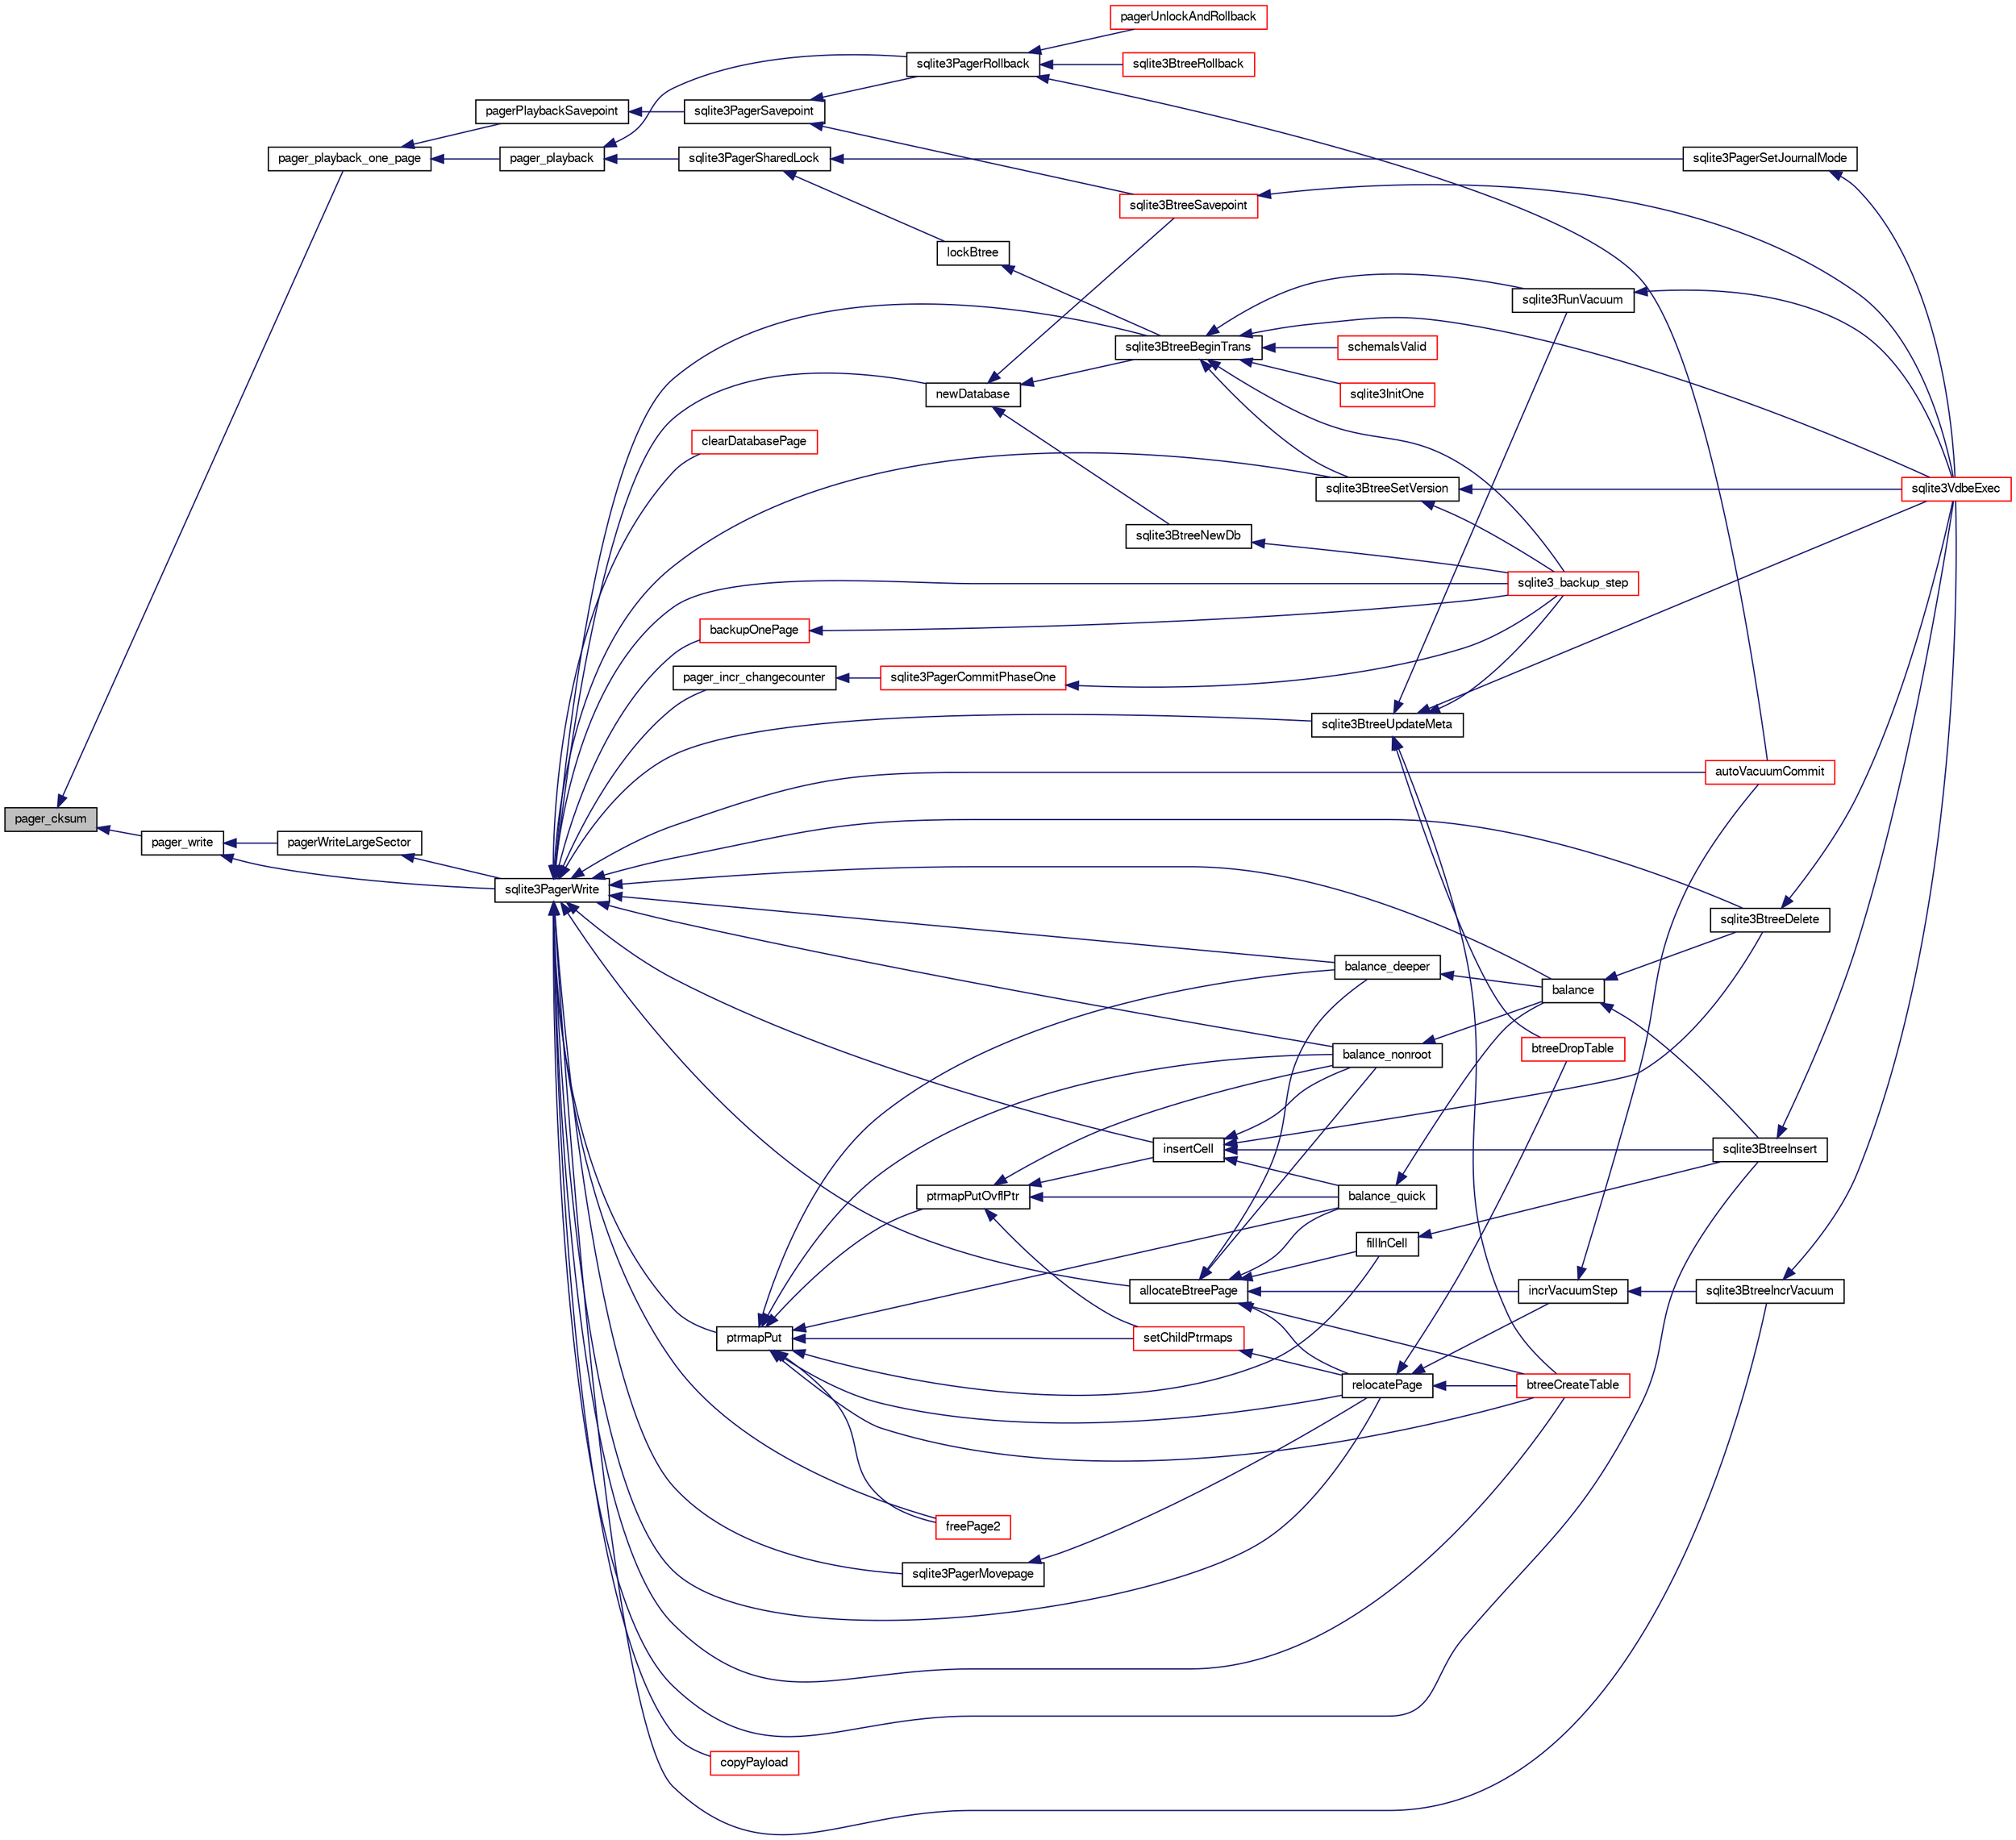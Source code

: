 digraph "pager_cksum"
{
  edge [fontname="FreeSans",fontsize="10",labelfontname="FreeSans",labelfontsize="10"];
  node [fontname="FreeSans",fontsize="10",shape=record];
  rankdir="LR";
  Node190252 [label="pager_cksum",height=0.2,width=0.4,color="black", fillcolor="grey75", style="filled", fontcolor="black"];
  Node190252 -> Node190253 [dir="back",color="midnightblue",fontsize="10",style="solid",fontname="FreeSans"];
  Node190253 [label="pager_playback_one_page",height=0.2,width=0.4,color="black", fillcolor="white", style="filled",URL="$sqlite3_8c.html#adfca1dee9939482792fe2b4ed982d00e"];
  Node190253 -> Node190254 [dir="back",color="midnightblue",fontsize="10",style="solid",fontname="FreeSans"];
  Node190254 [label="pager_playback",height=0.2,width=0.4,color="black", fillcolor="white", style="filled",URL="$sqlite3_8c.html#a9d9a750a9fc76eb4b668c8a16b164a65"];
  Node190254 -> Node190255 [dir="back",color="midnightblue",fontsize="10",style="solid",fontname="FreeSans"];
  Node190255 [label="sqlite3PagerSharedLock",height=0.2,width=0.4,color="black", fillcolor="white", style="filled",URL="$sqlite3_8c.html#a58c197b629fb6eaacf96c7add57c70df"];
  Node190255 -> Node190256 [dir="back",color="midnightblue",fontsize="10",style="solid",fontname="FreeSans"];
  Node190256 [label="sqlite3PagerSetJournalMode",height=0.2,width=0.4,color="black", fillcolor="white", style="filled",URL="$sqlite3_8c.html#afb929a0a4553cda84de16180ddbd09f7"];
  Node190256 -> Node190257 [dir="back",color="midnightblue",fontsize="10",style="solid",fontname="FreeSans"];
  Node190257 [label="sqlite3VdbeExec",height=0.2,width=0.4,color="red", fillcolor="white", style="filled",URL="$sqlite3_8c.html#a8ce40a614bdc56719c4d642b1e4dfb21"];
  Node190255 -> Node190518 [dir="back",color="midnightblue",fontsize="10",style="solid",fontname="FreeSans"];
  Node190518 [label="lockBtree",height=0.2,width=0.4,color="black", fillcolor="white", style="filled",URL="$sqlite3_8c.html#a5b808194d3178be15705a420265cee9d"];
  Node190518 -> Node190519 [dir="back",color="midnightblue",fontsize="10",style="solid",fontname="FreeSans"];
  Node190519 [label="sqlite3BtreeBeginTrans",height=0.2,width=0.4,color="black", fillcolor="white", style="filled",URL="$sqlite3_8c.html#a52d6706df15c67c22aa7d0e290c16bf5"];
  Node190519 -> Node190520 [dir="back",color="midnightblue",fontsize="10",style="solid",fontname="FreeSans"];
  Node190520 [label="sqlite3BtreeSetVersion",height=0.2,width=0.4,color="black", fillcolor="white", style="filled",URL="$sqlite3_8c.html#a2db3061b5c557699a47415ca0342ba01"];
  Node190520 -> Node190470 [dir="back",color="midnightblue",fontsize="10",style="solid",fontname="FreeSans"];
  Node190470 [label="sqlite3_backup_step",height=0.2,width=0.4,color="red", fillcolor="white", style="filled",URL="$sqlite3_8h.html#a1699b75e98d082eebc465a9e64c35269"];
  Node190520 -> Node190257 [dir="back",color="midnightblue",fontsize="10",style="solid",fontname="FreeSans"];
  Node190519 -> Node190470 [dir="back",color="midnightblue",fontsize="10",style="solid",fontname="FreeSans"];
  Node190519 -> Node190257 [dir="back",color="midnightblue",fontsize="10",style="solid",fontname="FreeSans"];
  Node190519 -> Node190283 [dir="back",color="midnightblue",fontsize="10",style="solid",fontname="FreeSans"];
  Node190283 [label="sqlite3InitOne",height=0.2,width=0.4,color="red", fillcolor="white", style="filled",URL="$sqlite3_8c.html#ac4318b25df65269906b0379251fe9b85"];
  Node190519 -> Node190468 [dir="back",color="midnightblue",fontsize="10",style="solid",fontname="FreeSans"];
  Node190468 [label="schemaIsValid",height=0.2,width=0.4,color="red", fillcolor="white", style="filled",URL="$sqlite3_8c.html#a7c466fe28e7ca6f46b8bf72c46d9738d"];
  Node190519 -> Node190443 [dir="back",color="midnightblue",fontsize="10",style="solid",fontname="FreeSans"];
  Node190443 [label="sqlite3RunVacuum",height=0.2,width=0.4,color="black", fillcolor="white", style="filled",URL="$sqlite3_8c.html#a5e83ddc7b3e7e8e79ad5d1fc92de1d2f"];
  Node190443 -> Node190257 [dir="back",color="midnightblue",fontsize="10",style="solid",fontname="FreeSans"];
  Node190254 -> Node190521 [dir="back",color="midnightblue",fontsize="10",style="solid",fontname="FreeSans"];
  Node190521 [label="sqlite3PagerRollback",height=0.2,width=0.4,color="black", fillcolor="white", style="filled",URL="$sqlite3_8c.html#afdd2ecbb97b7a716892ff6bd10c7dfd0"];
  Node190521 -> Node190522 [dir="back",color="midnightblue",fontsize="10",style="solid",fontname="FreeSans"];
  Node190522 [label="pagerUnlockAndRollback",height=0.2,width=0.4,color="red", fillcolor="white", style="filled",URL="$sqlite3_8c.html#a02d96b7bf62c3b13ba905d168914518c"];
  Node190521 -> Node190570 [dir="back",color="midnightblue",fontsize="10",style="solid",fontname="FreeSans"];
  Node190570 [label="autoVacuumCommit",height=0.2,width=0.4,color="red", fillcolor="white", style="filled",URL="$sqlite3_8c.html#a809d22c6311135ae3048adf41febaef0"];
  Node190521 -> Node190576 [dir="back",color="midnightblue",fontsize="10",style="solid",fontname="FreeSans"];
  Node190576 [label="sqlite3BtreeRollback",height=0.2,width=0.4,color="red", fillcolor="white", style="filled",URL="$sqlite3_8c.html#a317473acdafdd688385c8954f09de186"];
  Node190253 -> Node190603 [dir="back",color="midnightblue",fontsize="10",style="solid",fontname="FreeSans"];
  Node190603 [label="pagerPlaybackSavepoint",height=0.2,width=0.4,color="black", fillcolor="white", style="filled",URL="$sqlite3_8c.html#aedf76c3b6661c4244cc3e2c5464fd12e"];
  Node190603 -> Node190604 [dir="back",color="midnightblue",fontsize="10",style="solid",fontname="FreeSans"];
  Node190604 [label="sqlite3PagerSavepoint",height=0.2,width=0.4,color="black", fillcolor="white", style="filled",URL="$sqlite3_8c.html#a8b5f1920b6a8b564a47e243868f2c8d4"];
  Node190604 -> Node190521 [dir="back",color="midnightblue",fontsize="10",style="solid",fontname="FreeSans"];
  Node190604 -> Node190605 [dir="back",color="midnightblue",fontsize="10",style="solid",fontname="FreeSans"];
  Node190605 [label="sqlite3BtreeSavepoint",height=0.2,width=0.4,color="red", fillcolor="white", style="filled",URL="$sqlite3_8c.html#a4580edf7e5192abf64317a3931972115"];
  Node190605 -> Node190257 [dir="back",color="midnightblue",fontsize="10",style="solid",fontname="FreeSans"];
  Node190252 -> Node190639 [dir="back",color="midnightblue",fontsize="10",style="solid",fontname="FreeSans"];
  Node190639 [label="pager_write",height=0.2,width=0.4,color="black", fillcolor="white", style="filled",URL="$sqlite3_8c.html#aa5dbf1a9dcccf0aa140b04b81325517f"];
  Node190639 -> Node190624 [dir="back",color="midnightblue",fontsize="10",style="solid",fontname="FreeSans"];
  Node190624 [label="pagerWriteLargeSector",height=0.2,width=0.4,color="black", fillcolor="white", style="filled",URL="$sqlite3_8c.html#a06334f0cc1c2dc95ffe29c2359928b92"];
  Node190624 -> Node190625 [dir="back",color="midnightblue",fontsize="10",style="solid",fontname="FreeSans"];
  Node190625 [label="sqlite3PagerWrite",height=0.2,width=0.4,color="black", fillcolor="white", style="filled",URL="$sqlite3_8c.html#ad4b8aee028ee99575b0748b299e04ed0"];
  Node190625 -> Node190608 [dir="back",color="midnightblue",fontsize="10",style="solid",fontname="FreeSans"];
  Node190608 [label="pager_incr_changecounter",height=0.2,width=0.4,color="black", fillcolor="white", style="filled",URL="$sqlite3_8c.html#add9f57a131d488bb6fc49dedc5a4df81"];
  Node190608 -> Node190609 [dir="back",color="midnightblue",fontsize="10",style="solid",fontname="FreeSans"];
  Node190609 [label="sqlite3PagerCommitPhaseOne",height=0.2,width=0.4,color="red", fillcolor="white", style="filled",URL="$sqlite3_8c.html#a2baf986bff9120486e9acc5951494ea7"];
  Node190609 -> Node190470 [dir="back",color="midnightblue",fontsize="10",style="solid",fontname="FreeSans"];
  Node190625 -> Node190626 [dir="back",color="midnightblue",fontsize="10",style="solid",fontname="FreeSans"];
  Node190626 [label="sqlite3PagerMovepage",height=0.2,width=0.4,color="black", fillcolor="white", style="filled",URL="$sqlite3_8c.html#a8cdedc7a185709301f12c4d7b305aa1e"];
  Node190626 -> Node190567 [dir="back",color="midnightblue",fontsize="10",style="solid",fontname="FreeSans"];
  Node190567 [label="relocatePage",height=0.2,width=0.4,color="black", fillcolor="white", style="filled",URL="$sqlite3_8c.html#af8fb5934ff87b02845c89350c57fd2bc"];
  Node190567 -> Node190568 [dir="back",color="midnightblue",fontsize="10",style="solid",fontname="FreeSans"];
  Node190568 [label="incrVacuumStep",height=0.2,width=0.4,color="black", fillcolor="white", style="filled",URL="$sqlite3_8c.html#a68a85130a567f1700dc0907ec9227892"];
  Node190568 -> Node190569 [dir="back",color="midnightblue",fontsize="10",style="solid",fontname="FreeSans"];
  Node190569 [label="sqlite3BtreeIncrVacuum",height=0.2,width=0.4,color="black", fillcolor="white", style="filled",URL="$sqlite3_8c.html#a0b4c98acfd785fc6d5dc5c3237030318"];
  Node190569 -> Node190257 [dir="back",color="midnightblue",fontsize="10",style="solid",fontname="FreeSans"];
  Node190568 -> Node190570 [dir="back",color="midnightblue",fontsize="10",style="solid",fontname="FreeSans"];
  Node190567 -> Node190574 [dir="back",color="midnightblue",fontsize="10",style="solid",fontname="FreeSans"];
  Node190574 [label="btreeCreateTable",height=0.2,width=0.4,color="red", fillcolor="white", style="filled",URL="$sqlite3_8c.html#a48e09eaac366a6b585edd02553872954"];
  Node190567 -> Node190565 [dir="back",color="midnightblue",fontsize="10",style="solid",fontname="FreeSans"];
  Node190565 [label="btreeDropTable",height=0.2,width=0.4,color="red", fillcolor="white", style="filled",URL="$sqlite3_8c.html#abba4061ea34842db278e91f537d2c2ff"];
  Node190625 -> Node190610 [dir="back",color="midnightblue",fontsize="10",style="solid",fontname="FreeSans"];
  Node190610 [label="ptrmapPut",height=0.2,width=0.4,color="black", fillcolor="white", style="filled",URL="$sqlite3_8c.html#ac16fbe55892f29324ac5d09957374ed0"];
  Node190610 -> Node190611 [dir="back",color="midnightblue",fontsize="10",style="solid",fontname="FreeSans"];
  Node190611 [label="ptrmapPutOvflPtr",height=0.2,width=0.4,color="black", fillcolor="white", style="filled",URL="$sqlite3_8c.html#a5b7cb112db531e0498aaddcbadb4985b"];
  Node190611 -> Node190612 [dir="back",color="midnightblue",fontsize="10",style="solid",fontname="FreeSans"];
  Node190612 [label="setChildPtrmaps",height=0.2,width=0.4,color="red", fillcolor="white", style="filled",URL="$sqlite3_8c.html#adf2ff6d11495ca47f88ace93f5be9d91"];
  Node190612 -> Node190567 [dir="back",color="midnightblue",fontsize="10",style="solid",fontname="FreeSans"];
  Node190611 -> Node190614 [dir="back",color="midnightblue",fontsize="10",style="solid",fontname="FreeSans"];
  Node190614 [label="insertCell",height=0.2,width=0.4,color="black", fillcolor="white", style="filled",URL="$sqlite3_8c.html#a16d3a955fe59894c541d500ddf92d7c0"];
  Node190614 -> Node190591 [dir="back",color="midnightblue",fontsize="10",style="solid",fontname="FreeSans"];
  Node190591 [label="balance_quick",height=0.2,width=0.4,color="black", fillcolor="white", style="filled",URL="$sqlite3_8c.html#a92f1869a02b8b9196e5ea7ed2e61c328"];
  Node190591 -> Node190561 [dir="back",color="midnightblue",fontsize="10",style="solid",fontname="FreeSans"];
  Node190561 [label="balance",height=0.2,width=0.4,color="black", fillcolor="white", style="filled",URL="$sqlite3_8c.html#a173f7c872fb68ccd3a20440d640b66c7"];
  Node190561 -> Node190546 [dir="back",color="midnightblue",fontsize="10",style="solid",fontname="FreeSans"];
  Node190546 [label="sqlite3BtreeInsert",height=0.2,width=0.4,color="black", fillcolor="white", style="filled",URL="$sqlite3_8c.html#aa6c6b68ed28d38984e5fa329794d7f02"];
  Node190546 -> Node190257 [dir="back",color="midnightblue",fontsize="10",style="solid",fontname="FreeSans"];
  Node190561 -> Node190549 [dir="back",color="midnightblue",fontsize="10",style="solid",fontname="FreeSans"];
  Node190549 [label="sqlite3BtreeDelete",height=0.2,width=0.4,color="black", fillcolor="white", style="filled",URL="$sqlite3_8c.html#a65c40cd7ec987dbd25392a180f388fe7"];
  Node190549 -> Node190257 [dir="back",color="midnightblue",fontsize="10",style="solid",fontname="FreeSans"];
  Node190614 -> Node190560 [dir="back",color="midnightblue",fontsize="10",style="solid",fontname="FreeSans"];
  Node190560 [label="balance_nonroot",height=0.2,width=0.4,color="black", fillcolor="white", style="filled",URL="$sqlite3_8c.html#a513ba5c0beb3462a4b60064469f1539d"];
  Node190560 -> Node190561 [dir="back",color="midnightblue",fontsize="10",style="solid",fontname="FreeSans"];
  Node190614 -> Node190546 [dir="back",color="midnightblue",fontsize="10",style="solid",fontname="FreeSans"];
  Node190614 -> Node190549 [dir="back",color="midnightblue",fontsize="10",style="solid",fontname="FreeSans"];
  Node190611 -> Node190591 [dir="back",color="midnightblue",fontsize="10",style="solid",fontname="FreeSans"];
  Node190611 -> Node190560 [dir="back",color="midnightblue",fontsize="10",style="solid",fontname="FreeSans"];
  Node190610 -> Node190612 [dir="back",color="midnightblue",fontsize="10",style="solid",fontname="FreeSans"];
  Node190610 -> Node190567 [dir="back",color="midnightblue",fontsize="10",style="solid",fontname="FreeSans"];
  Node190610 -> Node190593 [dir="back",color="midnightblue",fontsize="10",style="solid",fontname="FreeSans"];
  Node190593 [label="freePage2",height=0.2,width=0.4,color="red", fillcolor="white", style="filled",URL="$sqlite3_8c.html#a625a2c2bdaf95cdb3a7cb945201f7efb"];
  Node190610 -> Node190590 [dir="back",color="midnightblue",fontsize="10",style="solid",fontname="FreeSans"];
  Node190590 [label="fillInCell",height=0.2,width=0.4,color="black", fillcolor="white", style="filled",URL="$sqlite3_8c.html#ab66a77004cf93954f2aae7e52a4e51a7"];
  Node190590 -> Node190546 [dir="back",color="midnightblue",fontsize="10",style="solid",fontname="FreeSans"];
  Node190610 -> Node190591 [dir="back",color="midnightblue",fontsize="10",style="solid",fontname="FreeSans"];
  Node190610 -> Node190560 [dir="back",color="midnightblue",fontsize="10",style="solid",fontname="FreeSans"];
  Node190610 -> Node190592 [dir="back",color="midnightblue",fontsize="10",style="solid",fontname="FreeSans"];
  Node190592 [label="balance_deeper",height=0.2,width=0.4,color="black", fillcolor="white", style="filled",URL="$sqlite3_8c.html#af8eafba12a6ebc987cf6ae89f4cce1a8"];
  Node190592 -> Node190561 [dir="back",color="midnightblue",fontsize="10",style="solid",fontname="FreeSans"];
  Node190610 -> Node190574 [dir="back",color="midnightblue",fontsize="10",style="solid",fontname="FreeSans"];
  Node190625 -> Node190627 [dir="back",color="midnightblue",fontsize="10",style="solid",fontname="FreeSans"];
  Node190627 [label="newDatabase",height=0.2,width=0.4,color="black", fillcolor="white", style="filled",URL="$sqlite3_8c.html#a974c792d17dab330807b588197cae229"];
  Node190627 -> Node190628 [dir="back",color="midnightblue",fontsize="10",style="solid",fontname="FreeSans"];
  Node190628 [label="sqlite3BtreeNewDb",height=0.2,width=0.4,color="black", fillcolor="white", style="filled",URL="$sqlite3_8c.html#a08d2026f82b067753a698376c12c0324"];
  Node190628 -> Node190470 [dir="back",color="midnightblue",fontsize="10",style="solid",fontname="FreeSans"];
  Node190627 -> Node190519 [dir="back",color="midnightblue",fontsize="10",style="solid",fontname="FreeSans"];
  Node190627 -> Node190605 [dir="back",color="midnightblue",fontsize="10",style="solid",fontname="FreeSans"];
  Node190625 -> Node190519 [dir="back",color="midnightblue",fontsize="10",style="solid",fontname="FreeSans"];
  Node190625 -> Node190567 [dir="back",color="midnightblue",fontsize="10",style="solid",fontname="FreeSans"];
  Node190625 -> Node190569 [dir="back",color="midnightblue",fontsize="10",style="solid",fontname="FreeSans"];
  Node190625 -> Node190570 [dir="back",color="midnightblue",fontsize="10",style="solid",fontname="FreeSans"];
  Node190625 -> Node190629 [dir="back",color="midnightblue",fontsize="10",style="solid",fontname="FreeSans"];
  Node190629 [label="copyPayload",height=0.2,width=0.4,color="red", fillcolor="white", style="filled",URL="$sqlite3_8c.html#aedb2ad4326779a68bc8e012570bda430"];
  Node190625 -> Node190589 [dir="back",color="midnightblue",fontsize="10",style="solid",fontname="FreeSans"];
  Node190589 [label="allocateBtreePage",height=0.2,width=0.4,color="black", fillcolor="white", style="filled",URL="$sqlite3_8c.html#ae84ce1103eabfe9455a6a59e6cec4a33"];
  Node190589 -> Node190567 [dir="back",color="midnightblue",fontsize="10",style="solid",fontname="FreeSans"];
  Node190589 -> Node190568 [dir="back",color="midnightblue",fontsize="10",style="solid",fontname="FreeSans"];
  Node190589 -> Node190590 [dir="back",color="midnightblue",fontsize="10",style="solid",fontname="FreeSans"];
  Node190589 -> Node190591 [dir="back",color="midnightblue",fontsize="10",style="solid",fontname="FreeSans"];
  Node190589 -> Node190560 [dir="back",color="midnightblue",fontsize="10",style="solid",fontname="FreeSans"];
  Node190589 -> Node190592 [dir="back",color="midnightblue",fontsize="10",style="solid",fontname="FreeSans"];
  Node190589 -> Node190574 [dir="back",color="midnightblue",fontsize="10",style="solid",fontname="FreeSans"];
  Node190625 -> Node190593 [dir="back",color="midnightblue",fontsize="10",style="solid",fontname="FreeSans"];
  Node190625 -> Node190614 [dir="back",color="midnightblue",fontsize="10",style="solid",fontname="FreeSans"];
  Node190625 -> Node190560 [dir="back",color="midnightblue",fontsize="10",style="solid",fontname="FreeSans"];
  Node190625 -> Node190592 [dir="back",color="midnightblue",fontsize="10",style="solid",fontname="FreeSans"];
  Node190625 -> Node190561 [dir="back",color="midnightblue",fontsize="10",style="solid",fontname="FreeSans"];
  Node190625 -> Node190546 [dir="back",color="midnightblue",fontsize="10",style="solid",fontname="FreeSans"];
  Node190625 -> Node190549 [dir="back",color="midnightblue",fontsize="10",style="solid",fontname="FreeSans"];
  Node190625 -> Node190574 [dir="back",color="midnightblue",fontsize="10",style="solid",fontname="FreeSans"];
  Node190625 -> Node190562 [dir="back",color="midnightblue",fontsize="10",style="solid",fontname="FreeSans"];
  Node190562 [label="clearDatabasePage",height=0.2,width=0.4,color="red", fillcolor="white", style="filled",URL="$sqlite3_8c.html#aecc3046a56feeeabd3ca93c0685e35d5"];
  Node190625 -> Node190630 [dir="back",color="midnightblue",fontsize="10",style="solid",fontname="FreeSans"];
  Node190630 [label="sqlite3BtreeUpdateMeta",height=0.2,width=0.4,color="black", fillcolor="white", style="filled",URL="$sqlite3_8c.html#a550ba529de456d619365377b5528641c"];
  Node190630 -> Node190574 [dir="back",color="midnightblue",fontsize="10",style="solid",fontname="FreeSans"];
  Node190630 -> Node190565 [dir="back",color="midnightblue",fontsize="10",style="solid",fontname="FreeSans"];
  Node190630 -> Node190470 [dir="back",color="midnightblue",fontsize="10",style="solid",fontname="FreeSans"];
  Node190630 -> Node190257 [dir="back",color="midnightblue",fontsize="10",style="solid",fontname="FreeSans"];
  Node190630 -> Node190443 [dir="back",color="midnightblue",fontsize="10",style="solid",fontname="FreeSans"];
  Node190625 -> Node190520 [dir="back",color="midnightblue",fontsize="10",style="solid",fontname="FreeSans"];
  Node190625 -> Node190618 [dir="back",color="midnightblue",fontsize="10",style="solid",fontname="FreeSans"];
  Node190618 [label="backupOnePage",height=0.2,width=0.4,color="red", fillcolor="white", style="filled",URL="$sqlite3_8c.html#a7efb6a8380d746b14e73db99ad3428a2"];
  Node190618 -> Node190470 [dir="back",color="midnightblue",fontsize="10",style="solid",fontname="FreeSans"];
  Node190625 -> Node190470 [dir="back",color="midnightblue",fontsize="10",style="solid",fontname="FreeSans"];
  Node190639 -> Node190625 [dir="back",color="midnightblue",fontsize="10",style="solid",fontname="FreeSans"];
}
